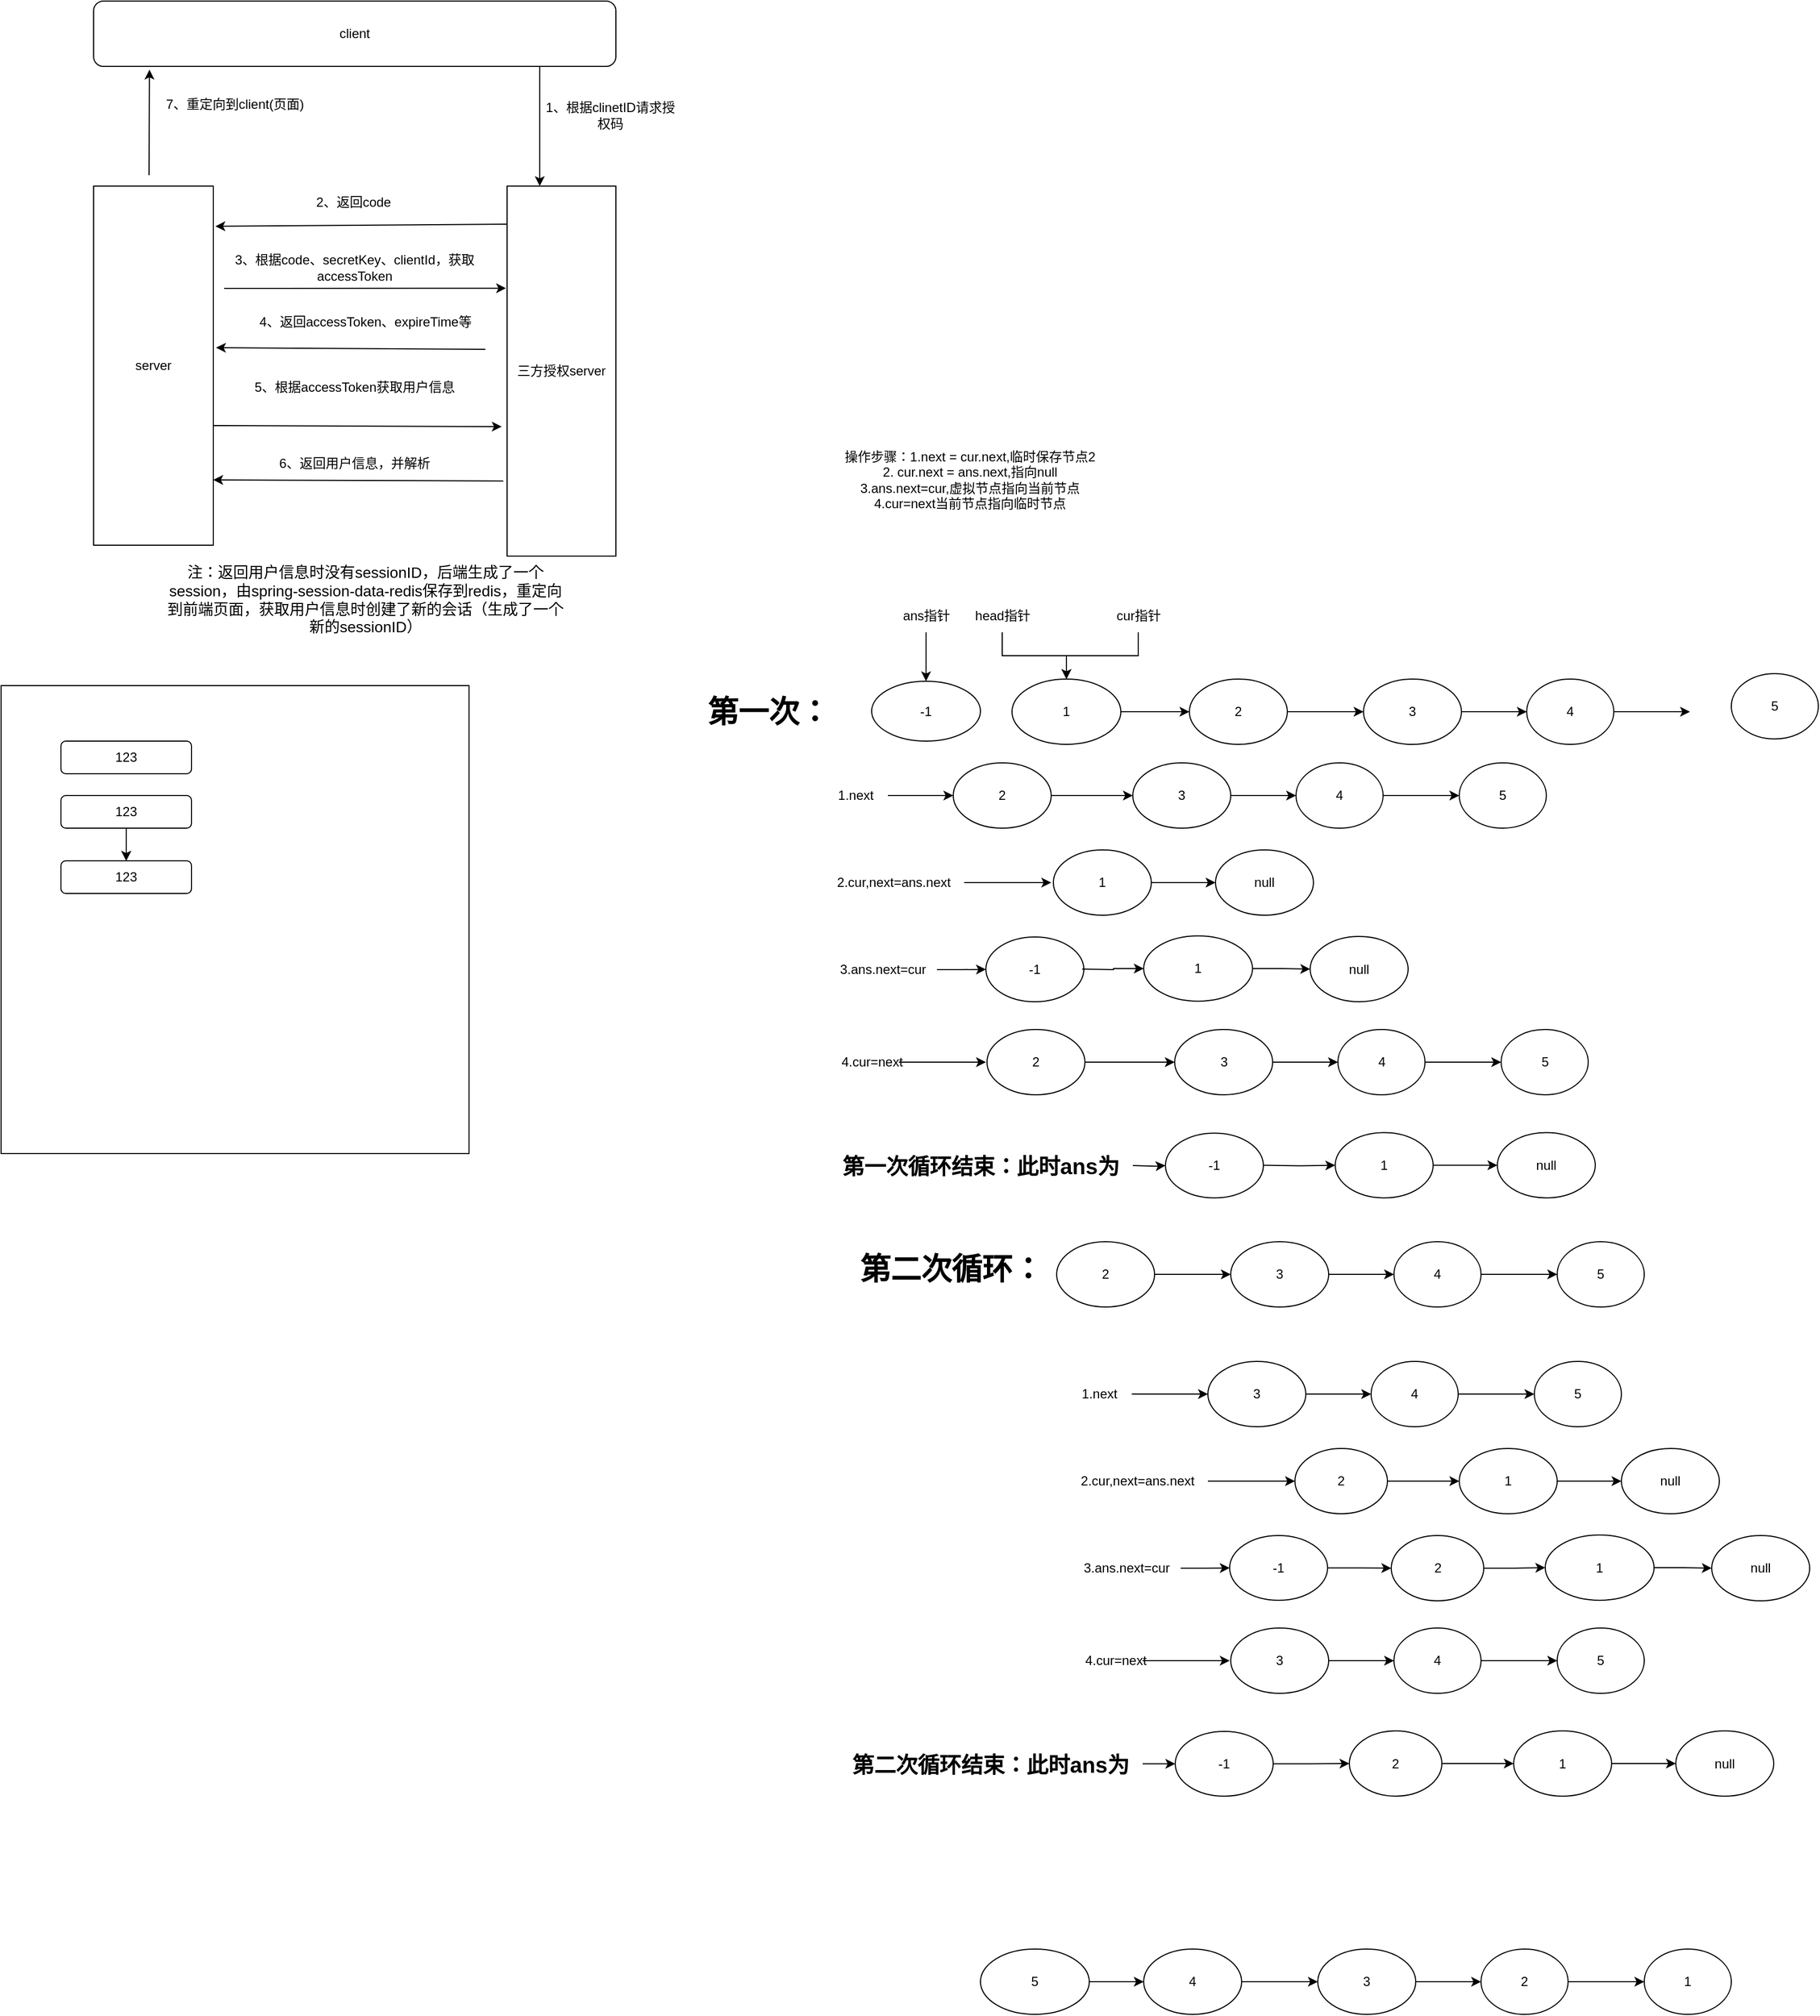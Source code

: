 <mxfile version="21.6.5" type="github" pages="2">
  <diagram name="第 1 页" id="rmQvQ7ixHq1P9Izbeguj">
    <mxGraphModel dx="1032" dy="670" grid="1" gridSize="10" guides="1" tooltips="1" connect="1" arrows="1" fold="1" page="1" pageScale="1" pageWidth="827" pageHeight="1169" math="0" shadow="0">
      <root>
        <mxCell id="0" />
        <mxCell id="1" parent="0" />
        <mxCell id="aUV7m0MMUPcDWUuWI2O2-8" style="edgeStyle=orthogonalEdgeStyle;rounded=0;orthogonalLoop=1;jettySize=auto;html=1;entryX=0.5;entryY=0;entryDx=0;entryDy=0;" parent="1" edge="1">
          <mxGeometry relative="1" as="geometry">
            <mxPoint x="520" y="140" as="sourcePoint" />
            <mxPoint x="520" y="280" as="targetPoint" />
          </mxGeometry>
        </mxCell>
        <mxCell id="aUV7m0MMUPcDWUuWI2O2-9" value="1、根据clinetID请求授权码" style="text;html=1;strokeColor=none;fillColor=none;align=center;verticalAlign=middle;whiteSpace=wrap;rounded=0;" parent="1" vertex="1">
          <mxGeometry x="520" y="200" width="130" height="30" as="geometry" />
        </mxCell>
        <mxCell id="aUV7m0MMUPcDWUuWI2O2-11" value="server" style="rounded=0;whiteSpace=wrap;html=1;direction=south;" parent="1" vertex="1">
          <mxGeometry x="110" y="280" width="110" height="330" as="geometry" />
        </mxCell>
        <mxCell id="aUV7m0MMUPcDWUuWI2O2-12" value="三方授权server" style="rounded=0;whiteSpace=wrap;html=1;direction=south;" parent="1" vertex="1">
          <mxGeometry x="490" y="280" width="100" height="340" as="geometry" />
        </mxCell>
        <mxCell id="aUV7m0MMUPcDWUuWI2O2-14" value="" style="endArrow=classic;html=1;rounded=0;exitX=0.103;exitY=1;exitDx=0;exitDy=0;exitPerimeter=0;entryX=0.112;entryY=-0.018;entryDx=0;entryDy=0;entryPerimeter=0;" parent="1" source="aUV7m0MMUPcDWUuWI2O2-12" target="aUV7m0MMUPcDWUuWI2O2-11" edge="1">
          <mxGeometry width="50" height="50" relative="1" as="geometry">
            <mxPoint x="480" y="321" as="sourcePoint" />
            <mxPoint x="230" y="320" as="targetPoint" />
          </mxGeometry>
        </mxCell>
        <mxCell id="aUV7m0MMUPcDWUuWI2O2-15" value="2、返回code" style="text;html=1;strokeColor=none;fillColor=none;align=center;verticalAlign=middle;whiteSpace=wrap;rounded=0;" parent="1" vertex="1">
          <mxGeometry x="284" y="280" width="130" height="30" as="geometry" />
        </mxCell>
        <mxCell id="aUV7m0MMUPcDWUuWI2O2-16" value="" style="endArrow=classic;html=1;rounded=0;entryX=0.276;entryY=1.01;entryDx=0;entryDy=0;entryPerimeter=0;" parent="1" target="aUV7m0MMUPcDWUuWI2O2-12" edge="1">
          <mxGeometry width="50" height="50" relative="1" as="geometry">
            <mxPoint x="230" y="374" as="sourcePoint" />
            <mxPoint x="340" y="350" as="targetPoint" />
            <Array as="points" />
          </mxGeometry>
        </mxCell>
        <mxCell id="aUV7m0MMUPcDWUuWI2O2-17" value="3、根据code、secretKey、clientId，获取accessToken" style="text;html=1;strokeColor=none;fillColor=none;align=center;verticalAlign=middle;whiteSpace=wrap;rounded=0;" parent="1" vertex="1">
          <mxGeometry x="230" y="340" width="240" height="30" as="geometry" />
        </mxCell>
        <mxCell id="aUV7m0MMUPcDWUuWI2O2-19" value="" style="endArrow=classic;html=1;rounded=0;entryX=0.45;entryY=-0.023;entryDx=0;entryDy=0;entryPerimeter=0;" parent="1" target="aUV7m0MMUPcDWUuWI2O2-11" edge="1">
          <mxGeometry width="50" height="50" relative="1" as="geometry">
            <mxPoint x="470" y="430" as="sourcePoint" />
            <mxPoint x="219" y="421" as="targetPoint" />
          </mxGeometry>
        </mxCell>
        <mxCell id="aUV7m0MMUPcDWUuWI2O2-20" value="4、返回accessToken、expireTime等" style="text;html=1;strokeColor=none;fillColor=none;align=center;verticalAlign=middle;whiteSpace=wrap;rounded=0;" parent="1" vertex="1">
          <mxGeometry x="240" y="390" width="240" height="30" as="geometry" />
        </mxCell>
        <mxCell id="aUV7m0MMUPcDWUuWI2O2-22" value="" style="endArrow=classic;html=1;rounded=0;exitX=0.882;exitY=0;exitDx=0;exitDy=0;exitPerimeter=0;entryX=0.65;entryY=1.05;entryDx=0;entryDy=0;entryPerimeter=0;" parent="1" source="aUV7m0MMUPcDWUuWI2O2-11" target="aUV7m0MMUPcDWUuWI2O2-12" edge="1">
          <mxGeometry width="50" height="50" relative="1" as="geometry">
            <mxPoint x="390" y="370" as="sourcePoint" />
            <mxPoint x="470" y="578" as="targetPoint" />
            <Array as="points">
              <mxPoint x="220" y="500" />
            </Array>
          </mxGeometry>
        </mxCell>
        <mxCell id="aUV7m0MMUPcDWUuWI2O2-23" value="5、根据accessToken获取用户信息" style="text;html=1;strokeColor=none;fillColor=none;align=center;verticalAlign=middle;whiteSpace=wrap;rounded=0;" parent="1" vertex="1">
          <mxGeometry x="250" y="450" width="200" height="30" as="geometry" />
        </mxCell>
        <mxCell id="aUV7m0MMUPcDWUuWI2O2-27" value="" style="endArrow=classic;html=1;rounded=0;exitX=0.797;exitY=1.035;exitDx=0;exitDy=0;exitPerimeter=0;" parent="1" source="aUV7m0MMUPcDWUuWI2O2-12" edge="1">
          <mxGeometry width="50" height="50" relative="1" as="geometry">
            <mxPoint x="220" y="560" as="sourcePoint" />
            <mxPoint x="220" y="550" as="targetPoint" />
          </mxGeometry>
        </mxCell>
        <mxCell id="aUV7m0MMUPcDWUuWI2O2-28" value="6、返回用户信息，并解析" style="text;html=1;strokeColor=none;fillColor=none;align=center;verticalAlign=middle;whiteSpace=wrap;rounded=0;" parent="1" vertex="1">
          <mxGeometry x="270" y="520" width="160" height="30" as="geometry" />
        </mxCell>
        <mxCell id="aUV7m0MMUPcDWUuWI2O2-29" value="client" style="rounded=1;whiteSpace=wrap;html=1;" parent="1" vertex="1">
          <mxGeometry x="110" y="110" width="480" height="60" as="geometry" />
        </mxCell>
        <mxCell id="aUV7m0MMUPcDWUuWI2O2-30" value="" style="endArrow=classic;html=1;rounded=0;entryX=0.107;entryY=1.05;entryDx=0;entryDy=0;entryPerimeter=0;" parent="1" target="aUV7m0MMUPcDWUuWI2O2-29" edge="1">
          <mxGeometry width="50" height="50" relative="1" as="geometry">
            <mxPoint x="161" y="270" as="sourcePoint" />
            <mxPoint x="440" y="320" as="targetPoint" />
          </mxGeometry>
        </mxCell>
        <mxCell id="aUV7m0MMUPcDWUuWI2O2-31" value="7、重定向到client(页面)" style="text;html=1;strokeColor=none;fillColor=none;align=center;verticalAlign=middle;whiteSpace=wrap;rounded=0;" parent="1" vertex="1">
          <mxGeometry x="160" y="190" width="160" height="30" as="geometry" />
        </mxCell>
        <mxCell id="aUV7m0MMUPcDWUuWI2O2-32" value="&lt;font style=&quot;font-size: 14px;&quot;&gt;注：返回用户信息时没有sessionID，后端生成了一个session，由spring-session-data-redis保存到redis，重定向到前端页面，获取用户信息时创建了新的会话（生成了一个新的sessionID）&lt;/font&gt;" style="text;html=1;strokeColor=none;fillColor=none;align=center;verticalAlign=middle;whiteSpace=wrap;rounded=0;" parent="1" vertex="1">
          <mxGeometry x="175" y="620" width="370" height="80" as="geometry" />
        </mxCell>
        <mxCell id="p3CrNXvuLLpAY604NQ4D-1" value="" style="whiteSpace=wrap;html=1;aspect=fixed;" parent="1" vertex="1">
          <mxGeometry x="25" y="739" width="430" height="430" as="geometry" />
        </mxCell>
        <mxCell id="p3CrNXvuLLpAY604NQ4D-2" value="123" style="rounded=1;whiteSpace=wrap;html=1;" parent="1" vertex="1">
          <mxGeometry x="80" y="790" width="120" height="30" as="geometry" />
        </mxCell>
        <mxCell id="p3CrNXvuLLpAY604NQ4D-5" value="" style="edgeStyle=orthogonalEdgeStyle;rounded=0;orthogonalLoop=1;jettySize=auto;html=1;" parent="1" source="p3CrNXvuLLpAY604NQ4D-3" target="p3CrNXvuLLpAY604NQ4D-4" edge="1">
          <mxGeometry relative="1" as="geometry" />
        </mxCell>
        <mxCell id="p3CrNXvuLLpAY604NQ4D-6" value="" style="edgeStyle=orthogonalEdgeStyle;rounded=0;orthogonalLoop=1;jettySize=auto;html=1;" parent="1" source="p3CrNXvuLLpAY604NQ4D-3" target="p3CrNXvuLLpAY604NQ4D-4" edge="1">
          <mxGeometry relative="1" as="geometry" />
        </mxCell>
        <mxCell id="p3CrNXvuLLpAY604NQ4D-3" value="123" style="rounded=1;whiteSpace=wrap;html=1;" parent="1" vertex="1">
          <mxGeometry x="80" y="840" width="120" height="30" as="geometry" />
        </mxCell>
        <mxCell id="p3CrNXvuLLpAY604NQ4D-4" value="123" style="rounded=1;whiteSpace=wrap;html=1;" parent="1" vertex="1">
          <mxGeometry x="80" y="900" width="120" height="30" as="geometry" />
        </mxCell>
        <mxCell id="DcCfHuT2zm9i7vaj_5bC-3" value="" style="edgeStyle=orthogonalEdgeStyle;rounded=0;orthogonalLoop=1;jettySize=auto;html=1;" edge="1" parent="1" source="DcCfHuT2zm9i7vaj_5bC-1" target="DcCfHuT2zm9i7vaj_5bC-2">
          <mxGeometry relative="1" as="geometry" />
        </mxCell>
        <mxCell id="DcCfHuT2zm9i7vaj_5bC-1" value="1" style="ellipse;whiteSpace=wrap;html=1;" vertex="1" parent="1">
          <mxGeometry x="954" y="733" width="100" height="60" as="geometry" />
        </mxCell>
        <mxCell id="DcCfHuT2zm9i7vaj_5bC-64" value="" style="edgeStyle=orthogonalEdgeStyle;rounded=0;orthogonalLoop=1;jettySize=auto;html=1;" edge="1" parent="1" source="DcCfHuT2zm9i7vaj_5bC-2" target="DcCfHuT2zm9i7vaj_5bC-6">
          <mxGeometry relative="1" as="geometry" />
        </mxCell>
        <mxCell id="DcCfHuT2zm9i7vaj_5bC-2" value="2" style="ellipse;whiteSpace=wrap;html=1;" vertex="1" parent="1">
          <mxGeometry x="1117" y="733" width="90" height="60" as="geometry" />
        </mxCell>
        <mxCell id="DcCfHuT2zm9i7vaj_5bC-63" value="" style="edgeStyle=orthogonalEdgeStyle;rounded=0;orthogonalLoop=1;jettySize=auto;html=1;" edge="1" parent="1" source="DcCfHuT2zm9i7vaj_5bC-6" target="DcCfHuT2zm9i7vaj_5bC-8">
          <mxGeometry relative="1" as="geometry" />
        </mxCell>
        <mxCell id="DcCfHuT2zm9i7vaj_5bC-6" value="3" style="ellipse;whiteSpace=wrap;html=1;" vertex="1" parent="1">
          <mxGeometry x="1277" y="733" width="90" height="60" as="geometry" />
        </mxCell>
        <mxCell id="DcCfHuT2zm9i7vaj_5bC-65" value="" style="edgeStyle=orthogonalEdgeStyle;rounded=0;orthogonalLoop=1;jettySize=auto;html=1;" edge="1" parent="1" source="DcCfHuT2zm9i7vaj_5bC-8">
          <mxGeometry relative="1" as="geometry">
            <mxPoint x="1577" y="763" as="targetPoint" />
          </mxGeometry>
        </mxCell>
        <mxCell id="DcCfHuT2zm9i7vaj_5bC-8" value="4" style="ellipse;whiteSpace=wrap;html=1;" vertex="1" parent="1">
          <mxGeometry x="1427" y="733" width="80" height="60" as="geometry" />
        </mxCell>
        <mxCell id="DcCfHuT2zm9i7vaj_5bC-10" value="5" style="ellipse;whiteSpace=wrap;html=1;" vertex="1" parent="1">
          <mxGeometry x="1615" y="728" width="80" height="60" as="geometry" />
        </mxCell>
        <mxCell id="DcCfHuT2zm9i7vaj_5bC-12" value="" style="edgeStyle=orthogonalEdgeStyle;rounded=0;orthogonalLoop=1;jettySize=auto;html=1;" edge="1" parent="1" source="DcCfHuT2zm9i7vaj_5bC-13" target="DcCfHuT2zm9i7vaj_5bC-15">
          <mxGeometry relative="1" as="geometry" />
        </mxCell>
        <mxCell id="DcCfHuT2zm9i7vaj_5bC-13" value="5" style="ellipse;whiteSpace=wrap;html=1;" vertex="1" parent="1">
          <mxGeometry x="925" y="1900" width="100" height="60" as="geometry" />
        </mxCell>
        <mxCell id="DcCfHuT2zm9i7vaj_5bC-14" value="" style="edgeStyle=orthogonalEdgeStyle;rounded=0;orthogonalLoop=1;jettySize=auto;html=1;" edge="1" parent="1" source="DcCfHuT2zm9i7vaj_5bC-15" target="DcCfHuT2zm9i7vaj_5bC-17">
          <mxGeometry relative="1" as="geometry" />
        </mxCell>
        <mxCell id="DcCfHuT2zm9i7vaj_5bC-15" value="4" style="ellipse;whiteSpace=wrap;html=1;" vertex="1" parent="1">
          <mxGeometry x="1075" y="1900" width="90" height="60" as="geometry" />
        </mxCell>
        <mxCell id="DcCfHuT2zm9i7vaj_5bC-16" value="" style="edgeStyle=orthogonalEdgeStyle;rounded=0;orthogonalLoop=1;jettySize=auto;html=1;" edge="1" parent="1" source="DcCfHuT2zm9i7vaj_5bC-17" target="DcCfHuT2zm9i7vaj_5bC-19">
          <mxGeometry relative="1" as="geometry" />
        </mxCell>
        <mxCell id="DcCfHuT2zm9i7vaj_5bC-17" value="3" style="ellipse;whiteSpace=wrap;html=1;" vertex="1" parent="1">
          <mxGeometry x="1235" y="1900" width="90" height="60" as="geometry" />
        </mxCell>
        <mxCell id="DcCfHuT2zm9i7vaj_5bC-18" value="" style="edgeStyle=orthogonalEdgeStyle;rounded=0;orthogonalLoop=1;jettySize=auto;html=1;" edge="1" parent="1" source="DcCfHuT2zm9i7vaj_5bC-19" target="DcCfHuT2zm9i7vaj_5bC-20">
          <mxGeometry relative="1" as="geometry" />
        </mxCell>
        <mxCell id="DcCfHuT2zm9i7vaj_5bC-19" value="2" style="ellipse;whiteSpace=wrap;html=1;" vertex="1" parent="1">
          <mxGeometry x="1385" y="1900" width="80" height="60" as="geometry" />
        </mxCell>
        <mxCell id="DcCfHuT2zm9i7vaj_5bC-20" value="1" style="ellipse;whiteSpace=wrap;html=1;" vertex="1" parent="1">
          <mxGeometry x="1535" y="1900" width="80" height="60" as="geometry" />
        </mxCell>
        <mxCell id="DcCfHuT2zm9i7vaj_5bC-21" value="-1" style="ellipse;whiteSpace=wrap;html=1;" vertex="1" parent="1">
          <mxGeometry x="825" y="735" width="100" height="55" as="geometry" />
        </mxCell>
        <mxCell id="DcCfHuT2zm9i7vaj_5bC-235" style="edgeStyle=orthogonalEdgeStyle;rounded=0;orthogonalLoop=1;jettySize=auto;html=1;entryX=0.5;entryY=0;entryDx=0;entryDy=0;" edge="1" parent="1" source="DcCfHuT2zm9i7vaj_5bC-25" target="DcCfHuT2zm9i7vaj_5bC-1">
          <mxGeometry relative="1" as="geometry" />
        </mxCell>
        <mxCell id="DcCfHuT2zm9i7vaj_5bC-25" value="cur指针" style="text;html=1;align=center;verticalAlign=middle;resizable=0;points=[];autosize=1;strokeColor=none;fillColor=none;" vertex="1" parent="1">
          <mxGeometry x="1040" y="660" width="60" height="30" as="geometry" />
        </mxCell>
        <mxCell id="DcCfHuT2zm9i7vaj_5bC-233" style="edgeStyle=orthogonalEdgeStyle;rounded=0;orthogonalLoop=1;jettySize=auto;html=1;" edge="1" parent="1" source="DcCfHuT2zm9i7vaj_5bC-26" target="DcCfHuT2zm9i7vaj_5bC-1">
          <mxGeometry relative="1" as="geometry" />
        </mxCell>
        <mxCell id="DcCfHuT2zm9i7vaj_5bC-26" value="head指针" style="text;html=1;align=center;verticalAlign=middle;resizable=0;points=[];autosize=1;strokeColor=none;fillColor=none;" vertex="1" parent="1">
          <mxGeometry x="910" y="660" width="70" height="30" as="geometry" />
        </mxCell>
        <mxCell id="DcCfHuT2zm9i7vaj_5bC-234" style="edgeStyle=orthogonalEdgeStyle;rounded=0;orthogonalLoop=1;jettySize=auto;html=1;entryX=0.5;entryY=0;entryDx=0;entryDy=0;" edge="1" parent="1" source="DcCfHuT2zm9i7vaj_5bC-27" target="DcCfHuT2zm9i7vaj_5bC-21">
          <mxGeometry relative="1" as="geometry" />
        </mxCell>
        <mxCell id="DcCfHuT2zm9i7vaj_5bC-27" value="ans指针" style="text;html=1;align=center;verticalAlign=middle;resizable=0;points=[];autosize=1;strokeColor=none;fillColor=none;" vertex="1" parent="1">
          <mxGeometry x="840" y="660" width="70" height="30" as="geometry" />
        </mxCell>
        <mxCell id="DcCfHuT2zm9i7vaj_5bC-33" value="操作步骤：1.next = cur.next,临时保存节点2&lt;br&gt;2. cur.next = ans.next,指向null&lt;br&gt;3.ans.next=cur,虚拟节点指向当前节点&lt;br&gt;4.cur=next当前节点指向临时节点" style="text;html=1;align=center;verticalAlign=middle;resizable=0;points=[];autosize=1;strokeColor=none;fillColor=none;" vertex="1" parent="1">
          <mxGeometry x="790" y="515" width="250" height="70" as="geometry" />
        </mxCell>
        <mxCell id="DcCfHuT2zm9i7vaj_5bC-58" value="" style="edgeStyle=orthogonalEdgeStyle;rounded=0;orthogonalLoop=1;jettySize=auto;html=1;" edge="1" parent="1" source="DcCfHuT2zm9i7vaj_5bC-59" target="DcCfHuT2zm9i7vaj_5bC-61">
          <mxGeometry relative="1" as="geometry" />
        </mxCell>
        <mxCell id="DcCfHuT2zm9i7vaj_5bC-59" value="3" style="ellipse;whiteSpace=wrap;html=1;" vertex="1" parent="1">
          <mxGeometry x="1134" y="1360" width="90" height="60" as="geometry" />
        </mxCell>
        <mxCell id="DcCfHuT2zm9i7vaj_5bC-60" value="" style="edgeStyle=orthogonalEdgeStyle;rounded=0;orthogonalLoop=1;jettySize=auto;html=1;" edge="1" parent="1" source="DcCfHuT2zm9i7vaj_5bC-61" target="DcCfHuT2zm9i7vaj_5bC-62">
          <mxGeometry relative="1" as="geometry" />
        </mxCell>
        <mxCell id="DcCfHuT2zm9i7vaj_5bC-61" value="4" style="ellipse;whiteSpace=wrap;html=1;" vertex="1" parent="1">
          <mxGeometry x="1284" y="1360" width="80" height="60" as="geometry" />
        </mxCell>
        <mxCell id="DcCfHuT2zm9i7vaj_5bC-62" value="5" style="ellipse;whiteSpace=wrap;html=1;" vertex="1" parent="1">
          <mxGeometry x="1434" y="1360" width="80" height="60" as="geometry" />
        </mxCell>
        <mxCell id="DcCfHuT2zm9i7vaj_5bC-67" value="" style="edgeStyle=orthogonalEdgeStyle;rounded=0;orthogonalLoop=1;jettySize=auto;html=1;" edge="1" parent="1" source="DcCfHuT2zm9i7vaj_5bC-66">
          <mxGeometry relative="1" as="geometry">
            <mxPoint x="1134" y="1390" as="targetPoint" />
          </mxGeometry>
        </mxCell>
        <mxCell id="DcCfHuT2zm9i7vaj_5bC-66" value="1.next" style="text;html=1;align=center;verticalAlign=middle;resizable=0;points=[];autosize=1;strokeColor=none;fillColor=none;" vertex="1" parent="1">
          <mxGeometry x="1004" y="1375" width="60" height="30" as="geometry" />
        </mxCell>
        <mxCell id="DcCfHuT2zm9i7vaj_5bC-176" value="" style="edgeStyle=orthogonalEdgeStyle;rounded=0;orthogonalLoop=1;jettySize=auto;html=1;" edge="1" parent="1" source="DcCfHuT2zm9i7vaj_5bC-69" target="DcCfHuT2zm9i7vaj_5bC-175">
          <mxGeometry relative="1" as="geometry" />
        </mxCell>
        <mxCell id="DcCfHuT2zm9i7vaj_5bC-69" value="2.cur,next=ans.next" style="text;html=1;align=center;verticalAlign=middle;resizable=0;points=[];autosize=1;strokeColor=none;fillColor=none;" vertex="1" parent="1">
          <mxGeometry x="1004" y="1455" width="130" height="30" as="geometry" />
        </mxCell>
        <mxCell id="DcCfHuT2zm9i7vaj_5bC-93" value="" style="edgeStyle=orthogonalEdgeStyle;rounded=0;orthogonalLoop=1;jettySize=auto;html=1;" edge="1" parent="1" source="DcCfHuT2zm9i7vaj_5bC-81" target="DcCfHuT2zm9i7vaj_5bC-82">
          <mxGeometry relative="1" as="geometry" />
        </mxCell>
        <mxCell id="DcCfHuT2zm9i7vaj_5bC-81" value="3.ans.next=cur" style="text;html=1;align=center;verticalAlign=middle;resizable=0;points=[];autosize=1;strokeColor=none;fillColor=none;" vertex="1" parent="1">
          <mxGeometry x="1009" y="1535" width="100" height="30" as="geometry" />
        </mxCell>
        <mxCell id="DcCfHuT2zm9i7vaj_5bC-179" value="" style="edgeStyle=orthogonalEdgeStyle;rounded=0;orthogonalLoop=1;jettySize=auto;html=1;" edge="1" parent="1" source="DcCfHuT2zm9i7vaj_5bC-82" target="DcCfHuT2zm9i7vaj_5bC-178">
          <mxGeometry relative="1" as="geometry" />
        </mxCell>
        <mxCell id="DcCfHuT2zm9i7vaj_5bC-82" value="-1" style="ellipse;whiteSpace=wrap;html=1;" vertex="1" parent="1">
          <mxGeometry x="1154" y="1520" width="90" height="59.5" as="geometry" />
        </mxCell>
        <mxCell id="DcCfHuT2zm9i7vaj_5bC-83" value="" style="edgeStyle=orthogonalEdgeStyle;rounded=0;orthogonalLoop=1;jettySize=auto;html=1;" edge="1" parent="1" source="DcCfHuT2zm9i7vaj_5bC-84" target="DcCfHuT2zm9i7vaj_5bC-86">
          <mxGeometry relative="1" as="geometry" />
        </mxCell>
        <mxCell id="DcCfHuT2zm9i7vaj_5bC-84" value="1" style="ellipse;whiteSpace=wrap;html=1;" vertex="1" parent="1">
          <mxGeometry x="1444" y="1519.5" width="100" height="60" as="geometry" />
        </mxCell>
        <mxCell id="DcCfHuT2zm9i7vaj_5bC-86" value="null" style="ellipse;whiteSpace=wrap;html=1;" vertex="1" parent="1">
          <mxGeometry x="1597" y="1520" width="90" height="60" as="geometry" />
        </mxCell>
        <mxCell id="DcCfHuT2zm9i7vaj_5bC-121" value="" style="edgeStyle=orthogonalEdgeStyle;rounded=0;orthogonalLoop=1;jettySize=auto;html=1;" edge="1" parent="1">
          <mxGeometry relative="1" as="geometry">
            <mxPoint x="1074" y="1635" as="sourcePoint" />
            <mxPoint x="1154" y="1635" as="targetPoint" />
          </mxGeometry>
        </mxCell>
        <mxCell id="DcCfHuT2zm9i7vaj_5bC-94" value="4.cur=next" style="text;html=1;align=center;verticalAlign=middle;resizable=0;points=[];autosize=1;strokeColor=none;fillColor=none;" vertex="1" parent="1">
          <mxGeometry x="1009" y="1620" width="80" height="30" as="geometry" />
        </mxCell>
        <mxCell id="DcCfHuT2zm9i7vaj_5bC-113" value="" style="edgeStyle=orthogonalEdgeStyle;rounded=0;orthogonalLoop=1;jettySize=auto;html=1;" edge="1" parent="1" source="DcCfHuT2zm9i7vaj_5bC-104" target="DcCfHuT2zm9i7vaj_5bC-112">
          <mxGeometry relative="1" as="geometry" />
        </mxCell>
        <mxCell id="DcCfHuT2zm9i7vaj_5bC-104" value="1" style="ellipse;whiteSpace=wrap;html=1;" vertex="1" parent="1">
          <mxGeometry x="1365" y="1440" width="90" height="60" as="geometry" />
        </mxCell>
        <mxCell id="DcCfHuT2zm9i7vaj_5bC-112" value="null" style="ellipse;whiteSpace=wrap;html=1;" vertex="1" parent="1">
          <mxGeometry x="1514" y="1440" width="90" height="60" as="geometry" />
        </mxCell>
        <mxCell id="DcCfHuT2zm9i7vaj_5bC-116" value="" style="edgeStyle=orthogonalEdgeStyle;rounded=0;orthogonalLoop=1;jettySize=auto;html=1;" edge="1" parent="1" source="DcCfHuT2zm9i7vaj_5bC-117" target="DcCfHuT2zm9i7vaj_5bC-119">
          <mxGeometry relative="1" as="geometry" />
        </mxCell>
        <mxCell id="DcCfHuT2zm9i7vaj_5bC-117" value="3" style="ellipse;whiteSpace=wrap;html=1;" vertex="1" parent="1">
          <mxGeometry x="1155" y="1605" width="90" height="60" as="geometry" />
        </mxCell>
        <mxCell id="DcCfHuT2zm9i7vaj_5bC-118" value="" style="edgeStyle=orthogonalEdgeStyle;rounded=0;orthogonalLoop=1;jettySize=auto;html=1;" edge="1" parent="1" source="DcCfHuT2zm9i7vaj_5bC-119" target="DcCfHuT2zm9i7vaj_5bC-120">
          <mxGeometry relative="1" as="geometry" />
        </mxCell>
        <mxCell id="DcCfHuT2zm9i7vaj_5bC-119" value="4" style="ellipse;whiteSpace=wrap;html=1;" vertex="1" parent="1">
          <mxGeometry x="1305" y="1605" width="80" height="60" as="geometry" />
        </mxCell>
        <mxCell id="DcCfHuT2zm9i7vaj_5bC-120" value="5" style="ellipse;whiteSpace=wrap;html=1;" vertex="1" parent="1">
          <mxGeometry x="1455" y="1605" width="80" height="60" as="geometry" />
        </mxCell>
        <mxCell id="DcCfHuT2zm9i7vaj_5bC-130" value="" style="edgeStyle=orthogonalEdgeStyle;rounded=0;orthogonalLoop=1;jettySize=auto;html=1;" edge="1" parent="1" source="DcCfHuT2zm9i7vaj_5bC-122" target="DcCfHuT2zm9i7vaj_5bC-126">
          <mxGeometry relative="1" as="geometry" />
        </mxCell>
        <mxCell id="DcCfHuT2zm9i7vaj_5bC-122" value="&lt;b&gt;&lt;font style=&quot;font-size: 20px;&quot;&gt;第二次循环结束：此时ans为&lt;/font&gt;&lt;/b&gt;" style="text;html=1;align=center;verticalAlign=middle;resizable=0;points=[];autosize=1;strokeColor=none;fillColor=none;" vertex="1" parent="1">
          <mxGeometry x="794" y="1709.75" width="280" height="40" as="geometry" />
        </mxCell>
        <mxCell id="DcCfHuT2zm9i7vaj_5bC-186" value="" style="edgeStyle=orthogonalEdgeStyle;rounded=0;orthogonalLoop=1;jettySize=auto;html=1;" edge="1" parent="1" source="DcCfHuT2zm9i7vaj_5bC-126" target="DcCfHuT2zm9i7vaj_5bC-185">
          <mxGeometry relative="1" as="geometry" />
        </mxCell>
        <mxCell id="DcCfHuT2zm9i7vaj_5bC-126" value="-1" style="ellipse;whiteSpace=wrap;html=1;" vertex="1" parent="1">
          <mxGeometry x="1104" y="1700" width="90" height="59.5" as="geometry" />
        </mxCell>
        <mxCell id="DcCfHuT2zm9i7vaj_5bC-131" value="&lt;b&gt;&lt;font style=&quot;font-size: 28px;&quot;&gt;第一次：&lt;/font&gt;&lt;/b&gt;" style="text;html=1;align=center;verticalAlign=middle;resizable=0;points=[];autosize=1;strokeColor=none;fillColor=none;" vertex="1" parent="1">
          <mxGeometry x="660" y="738" width="140" height="50" as="geometry" />
        </mxCell>
        <mxCell id="DcCfHuT2zm9i7vaj_5bC-132" value="&lt;b&gt;&lt;font style=&quot;font-size: 28px;&quot;&gt;第二次循环：&lt;/font&gt;&lt;/b&gt;" style="text;html=1;align=center;verticalAlign=middle;resizable=0;points=[];autosize=1;strokeColor=none;fillColor=none;" vertex="1" parent="1">
          <mxGeometry x="803" y="1250" width="190" height="50" as="geometry" />
        </mxCell>
        <mxCell id="DcCfHuT2zm9i7vaj_5bC-133" value="" style="edgeStyle=orthogonalEdgeStyle;rounded=0;orthogonalLoop=1;jettySize=auto;html=1;" edge="1" parent="1" source="DcCfHuT2zm9i7vaj_5bC-134" target="DcCfHuT2zm9i7vaj_5bC-136">
          <mxGeometry relative="1" as="geometry" />
        </mxCell>
        <mxCell id="DcCfHuT2zm9i7vaj_5bC-134" value="2" style="ellipse;whiteSpace=wrap;html=1;" vertex="1" parent="1">
          <mxGeometry x="995" y="1250" width="90" height="60" as="geometry" />
        </mxCell>
        <mxCell id="DcCfHuT2zm9i7vaj_5bC-135" value="" style="edgeStyle=orthogonalEdgeStyle;rounded=0;orthogonalLoop=1;jettySize=auto;html=1;" edge="1" parent="1" source="DcCfHuT2zm9i7vaj_5bC-136" target="DcCfHuT2zm9i7vaj_5bC-138">
          <mxGeometry relative="1" as="geometry" />
        </mxCell>
        <mxCell id="DcCfHuT2zm9i7vaj_5bC-136" value="3" style="ellipse;whiteSpace=wrap;html=1;" vertex="1" parent="1">
          <mxGeometry x="1155" y="1250" width="90" height="60" as="geometry" />
        </mxCell>
        <mxCell id="DcCfHuT2zm9i7vaj_5bC-137" value="" style="edgeStyle=orthogonalEdgeStyle;rounded=0;orthogonalLoop=1;jettySize=auto;html=1;" edge="1" parent="1" source="DcCfHuT2zm9i7vaj_5bC-138" target="DcCfHuT2zm9i7vaj_5bC-139">
          <mxGeometry relative="1" as="geometry" />
        </mxCell>
        <mxCell id="DcCfHuT2zm9i7vaj_5bC-138" value="4" style="ellipse;whiteSpace=wrap;html=1;" vertex="1" parent="1">
          <mxGeometry x="1305" y="1250" width="80" height="60" as="geometry" />
        </mxCell>
        <mxCell id="DcCfHuT2zm9i7vaj_5bC-139" value="5" style="ellipse;whiteSpace=wrap;html=1;" vertex="1" parent="1">
          <mxGeometry x="1455" y="1250" width="80" height="60" as="geometry" />
        </mxCell>
        <mxCell id="DcCfHuT2zm9i7vaj_5bC-177" value="" style="edgeStyle=orthogonalEdgeStyle;rounded=0;orthogonalLoop=1;jettySize=auto;html=1;" edge="1" parent="1" source="DcCfHuT2zm9i7vaj_5bC-175" target="DcCfHuT2zm9i7vaj_5bC-104">
          <mxGeometry relative="1" as="geometry" />
        </mxCell>
        <mxCell id="DcCfHuT2zm9i7vaj_5bC-175" value="2" style="ellipse;whiteSpace=wrap;html=1;" vertex="1" parent="1">
          <mxGeometry x="1214" y="1440" width="85" height="60" as="geometry" />
        </mxCell>
        <mxCell id="DcCfHuT2zm9i7vaj_5bC-180" value="" style="edgeStyle=orthogonalEdgeStyle;rounded=0;orthogonalLoop=1;jettySize=auto;html=1;" edge="1" parent="1" source="DcCfHuT2zm9i7vaj_5bC-178" target="DcCfHuT2zm9i7vaj_5bC-84">
          <mxGeometry relative="1" as="geometry" />
        </mxCell>
        <mxCell id="DcCfHuT2zm9i7vaj_5bC-178" value="2" style="ellipse;whiteSpace=wrap;html=1;" vertex="1" parent="1">
          <mxGeometry x="1302.5" y="1520" width="85" height="60" as="geometry" />
        </mxCell>
        <mxCell id="DcCfHuT2zm9i7vaj_5bC-181" value="" style="edgeStyle=orthogonalEdgeStyle;rounded=0;orthogonalLoop=1;jettySize=auto;html=1;" edge="1" parent="1" source="DcCfHuT2zm9i7vaj_5bC-182">
          <mxGeometry relative="1" as="geometry">
            <mxPoint x="1564" y="1729.5" as="targetPoint" />
          </mxGeometry>
        </mxCell>
        <mxCell id="DcCfHuT2zm9i7vaj_5bC-182" value="1" style="ellipse;whiteSpace=wrap;html=1;" vertex="1" parent="1">
          <mxGeometry x="1415" y="1699.5" width="90" height="60" as="geometry" />
        </mxCell>
        <mxCell id="DcCfHuT2zm9i7vaj_5bC-183" value="null" style="ellipse;whiteSpace=wrap;html=1;" vertex="1" parent="1">
          <mxGeometry x="1564" y="1699.5" width="90" height="60" as="geometry" />
        </mxCell>
        <mxCell id="DcCfHuT2zm9i7vaj_5bC-184" value="" style="edgeStyle=orthogonalEdgeStyle;rounded=0;orthogonalLoop=1;jettySize=auto;html=1;" edge="1" parent="1" source="DcCfHuT2zm9i7vaj_5bC-185" target="DcCfHuT2zm9i7vaj_5bC-182">
          <mxGeometry relative="1" as="geometry" />
        </mxCell>
        <mxCell id="DcCfHuT2zm9i7vaj_5bC-185" value="2" style="ellipse;whiteSpace=wrap;html=1;" vertex="1" parent="1">
          <mxGeometry x="1264" y="1699.5" width="85" height="60" as="geometry" />
        </mxCell>
        <mxCell id="DcCfHuT2zm9i7vaj_5bC-187" value="" style="edgeStyle=orthogonalEdgeStyle;rounded=0;orthogonalLoop=1;jettySize=auto;html=1;" edge="1" parent="1" source="DcCfHuT2zm9i7vaj_5bC-188" target="DcCfHuT2zm9i7vaj_5bC-190">
          <mxGeometry relative="1" as="geometry" />
        </mxCell>
        <mxCell id="DcCfHuT2zm9i7vaj_5bC-188" value="3" style="ellipse;whiteSpace=wrap;html=1;" vertex="1" parent="1">
          <mxGeometry x="1065" y="810" width="90" height="60" as="geometry" />
        </mxCell>
        <mxCell id="DcCfHuT2zm9i7vaj_5bC-189" value="" style="edgeStyle=orthogonalEdgeStyle;rounded=0;orthogonalLoop=1;jettySize=auto;html=1;" edge="1" parent="1" source="DcCfHuT2zm9i7vaj_5bC-190" target="DcCfHuT2zm9i7vaj_5bC-191">
          <mxGeometry relative="1" as="geometry" />
        </mxCell>
        <mxCell id="DcCfHuT2zm9i7vaj_5bC-190" value="4" style="ellipse;whiteSpace=wrap;html=1;" vertex="1" parent="1">
          <mxGeometry x="1215" y="810" width="80" height="60" as="geometry" />
        </mxCell>
        <mxCell id="DcCfHuT2zm9i7vaj_5bC-191" value="5" style="ellipse;whiteSpace=wrap;html=1;" vertex="1" parent="1">
          <mxGeometry x="1365" y="810" width="80" height="60" as="geometry" />
        </mxCell>
        <mxCell id="DcCfHuT2zm9i7vaj_5bC-228" value="" style="edgeStyle=orthogonalEdgeStyle;rounded=0;orthogonalLoop=1;jettySize=auto;html=1;" edge="1" parent="1" source="DcCfHuT2zm9i7vaj_5bC-193" target="DcCfHuT2zm9i7vaj_5bC-226">
          <mxGeometry relative="1" as="geometry" />
        </mxCell>
        <mxCell id="DcCfHuT2zm9i7vaj_5bC-193" value="1.next" style="text;html=1;align=center;verticalAlign=middle;resizable=0;points=[];autosize=1;strokeColor=none;fillColor=none;" vertex="1" parent="1">
          <mxGeometry x="780" y="825" width="60" height="30" as="geometry" />
        </mxCell>
        <mxCell id="DcCfHuT2zm9i7vaj_5bC-194" value="" style="edgeStyle=orthogonalEdgeStyle;rounded=0;orthogonalLoop=1;jettySize=auto;html=1;" edge="1" parent="1" source="DcCfHuT2zm9i7vaj_5bC-195">
          <mxGeometry relative="1" as="geometry">
            <mxPoint x="990" y="920" as="targetPoint" />
          </mxGeometry>
        </mxCell>
        <mxCell id="DcCfHuT2zm9i7vaj_5bC-195" value="2.cur,next=ans.next" style="text;html=1;align=center;verticalAlign=middle;resizable=0;points=[];autosize=1;strokeColor=none;fillColor=none;" vertex="1" parent="1">
          <mxGeometry x="780" y="905" width="130" height="30" as="geometry" />
        </mxCell>
        <mxCell id="DcCfHuT2zm9i7vaj_5bC-196" value="" style="edgeStyle=orthogonalEdgeStyle;rounded=0;orthogonalLoop=1;jettySize=auto;html=1;" edge="1" parent="1" source="DcCfHuT2zm9i7vaj_5bC-197" target="DcCfHuT2zm9i7vaj_5bC-199">
          <mxGeometry relative="1" as="geometry" />
        </mxCell>
        <mxCell id="DcCfHuT2zm9i7vaj_5bC-197" value="3.ans.next=cur" style="text;html=1;align=center;verticalAlign=middle;resizable=0;points=[];autosize=1;strokeColor=none;fillColor=none;" vertex="1" parent="1">
          <mxGeometry x="785" y="985" width="100" height="30" as="geometry" />
        </mxCell>
        <mxCell id="DcCfHuT2zm9i7vaj_5bC-199" value="-1" style="ellipse;whiteSpace=wrap;html=1;" vertex="1" parent="1">
          <mxGeometry x="930" y="970" width="90" height="59.5" as="geometry" />
        </mxCell>
        <mxCell id="DcCfHuT2zm9i7vaj_5bC-200" value="" style="edgeStyle=orthogonalEdgeStyle;rounded=0;orthogonalLoop=1;jettySize=auto;html=1;" edge="1" parent="1" source="DcCfHuT2zm9i7vaj_5bC-201" target="DcCfHuT2zm9i7vaj_5bC-202">
          <mxGeometry relative="1" as="geometry" />
        </mxCell>
        <mxCell id="DcCfHuT2zm9i7vaj_5bC-201" value="1" style="ellipse;whiteSpace=wrap;html=1;" vertex="1" parent="1">
          <mxGeometry x="1075" y="969" width="100" height="60" as="geometry" />
        </mxCell>
        <mxCell id="DcCfHuT2zm9i7vaj_5bC-202" value="null" style="ellipse;whiteSpace=wrap;html=1;" vertex="1" parent="1">
          <mxGeometry x="1228" y="969.5" width="90" height="60" as="geometry" />
        </mxCell>
        <mxCell id="DcCfHuT2zm9i7vaj_5bC-203" value="" style="edgeStyle=orthogonalEdgeStyle;rounded=0;orthogonalLoop=1;jettySize=auto;html=1;" edge="1" parent="1">
          <mxGeometry relative="1" as="geometry">
            <mxPoint x="850" y="1085" as="sourcePoint" />
            <mxPoint x="930" y="1085" as="targetPoint" />
          </mxGeometry>
        </mxCell>
        <mxCell id="DcCfHuT2zm9i7vaj_5bC-204" value="4.cur=next" style="text;html=1;align=center;verticalAlign=middle;resizable=0;points=[];autosize=1;strokeColor=none;fillColor=none;" vertex="1" parent="1">
          <mxGeometry x="785" y="1070" width="80" height="30" as="geometry" />
        </mxCell>
        <mxCell id="DcCfHuT2zm9i7vaj_5bC-205" value="" style="edgeStyle=orthogonalEdgeStyle;rounded=0;orthogonalLoop=1;jettySize=auto;html=1;" edge="1" parent="1" source="DcCfHuT2zm9i7vaj_5bC-206" target="DcCfHuT2zm9i7vaj_5bC-207">
          <mxGeometry relative="1" as="geometry" />
        </mxCell>
        <mxCell id="DcCfHuT2zm9i7vaj_5bC-206" value="1" style="ellipse;whiteSpace=wrap;html=1;" vertex="1" parent="1">
          <mxGeometry x="992" y="890" width="90" height="60" as="geometry" />
        </mxCell>
        <mxCell id="DcCfHuT2zm9i7vaj_5bC-207" value="null" style="ellipse;whiteSpace=wrap;html=1;" vertex="1" parent="1">
          <mxGeometry x="1141" y="890" width="90" height="60" as="geometry" />
        </mxCell>
        <mxCell id="DcCfHuT2zm9i7vaj_5bC-208" value="" style="edgeStyle=orthogonalEdgeStyle;rounded=0;orthogonalLoop=1;jettySize=auto;html=1;" edge="1" parent="1" source="DcCfHuT2zm9i7vaj_5bC-209" target="DcCfHuT2zm9i7vaj_5bC-211">
          <mxGeometry relative="1" as="geometry" />
        </mxCell>
        <mxCell id="DcCfHuT2zm9i7vaj_5bC-209" value="3" style="ellipse;whiteSpace=wrap;html=1;" vertex="1" parent="1">
          <mxGeometry x="1103.5" y="1055" width="90" height="60" as="geometry" />
        </mxCell>
        <mxCell id="DcCfHuT2zm9i7vaj_5bC-210" value="" style="edgeStyle=orthogonalEdgeStyle;rounded=0;orthogonalLoop=1;jettySize=auto;html=1;" edge="1" parent="1" source="DcCfHuT2zm9i7vaj_5bC-211" target="DcCfHuT2zm9i7vaj_5bC-212">
          <mxGeometry relative="1" as="geometry" />
        </mxCell>
        <mxCell id="DcCfHuT2zm9i7vaj_5bC-211" value="4" style="ellipse;whiteSpace=wrap;html=1;" vertex="1" parent="1">
          <mxGeometry x="1253.5" y="1055" width="80" height="60" as="geometry" />
        </mxCell>
        <mxCell id="DcCfHuT2zm9i7vaj_5bC-212" value="5" style="ellipse;whiteSpace=wrap;html=1;" vertex="1" parent="1">
          <mxGeometry x="1403.5" y="1055" width="80" height="60" as="geometry" />
        </mxCell>
        <mxCell id="DcCfHuT2zm9i7vaj_5bC-213" value="" style="edgeStyle=orthogonalEdgeStyle;rounded=0;orthogonalLoop=1;jettySize=auto;html=1;" edge="1" parent="1" target="DcCfHuT2zm9i7vaj_5bC-216">
          <mxGeometry relative="1" as="geometry">
            <mxPoint x="1065" y="1180.05" as="sourcePoint" />
          </mxGeometry>
        </mxCell>
        <mxCell id="DcCfHuT2zm9i7vaj_5bC-214" value="&lt;b&gt;&lt;font style=&quot;font-size: 20px;&quot;&gt;第一次循环结束：此时ans为&lt;/font&gt;&lt;/b&gt;" style="text;html=1;align=center;verticalAlign=middle;resizable=0;points=[];autosize=1;strokeColor=none;fillColor=none;" vertex="1" parent="1">
          <mxGeometry x="785" y="1159.75" width="280" height="40" as="geometry" />
        </mxCell>
        <mxCell id="DcCfHuT2zm9i7vaj_5bC-216" value="-1" style="ellipse;whiteSpace=wrap;html=1;" vertex="1" parent="1">
          <mxGeometry x="1095" y="1150.25" width="90" height="59.5" as="geometry" />
        </mxCell>
        <mxCell id="DcCfHuT2zm9i7vaj_5bC-219" value="" style="edgeStyle=orthogonalEdgeStyle;rounded=0;orthogonalLoop=1;jettySize=auto;html=1;" edge="1" parent="1" target="DcCfHuT2zm9i7vaj_5bC-201">
          <mxGeometry relative="1" as="geometry">
            <mxPoint x="1018.5" y="999.5" as="sourcePoint" />
          </mxGeometry>
        </mxCell>
        <mxCell id="DcCfHuT2zm9i7vaj_5bC-221" value="" style="edgeStyle=orthogonalEdgeStyle;rounded=0;orthogonalLoop=1;jettySize=auto;html=1;" edge="1" parent="1" source="DcCfHuT2zm9i7vaj_5bC-222">
          <mxGeometry relative="1" as="geometry">
            <mxPoint x="1400" y="1179.75" as="targetPoint" />
          </mxGeometry>
        </mxCell>
        <mxCell id="DcCfHuT2zm9i7vaj_5bC-222" value="1" style="ellipse;whiteSpace=wrap;html=1;" vertex="1" parent="1">
          <mxGeometry x="1251" y="1149.75" width="90" height="60" as="geometry" />
        </mxCell>
        <mxCell id="DcCfHuT2zm9i7vaj_5bC-223" value="null" style="ellipse;whiteSpace=wrap;html=1;" vertex="1" parent="1">
          <mxGeometry x="1400" y="1149.75" width="90" height="60" as="geometry" />
        </mxCell>
        <mxCell id="DcCfHuT2zm9i7vaj_5bC-224" value="" style="edgeStyle=orthogonalEdgeStyle;rounded=0;orthogonalLoop=1;jettySize=auto;html=1;" edge="1" parent="1" target="DcCfHuT2zm9i7vaj_5bC-222">
          <mxGeometry relative="1" as="geometry">
            <mxPoint x="1185" y="1179.75" as="sourcePoint" />
          </mxGeometry>
        </mxCell>
        <mxCell id="DcCfHuT2zm9i7vaj_5bC-227" value="" style="edgeStyle=orthogonalEdgeStyle;rounded=0;orthogonalLoop=1;jettySize=auto;html=1;" edge="1" parent="1" source="DcCfHuT2zm9i7vaj_5bC-226" target="DcCfHuT2zm9i7vaj_5bC-188">
          <mxGeometry relative="1" as="geometry" />
        </mxCell>
        <mxCell id="DcCfHuT2zm9i7vaj_5bC-226" value="2" style="ellipse;whiteSpace=wrap;html=1;" vertex="1" parent="1">
          <mxGeometry x="900" y="810" width="90" height="60" as="geometry" />
        </mxCell>
        <mxCell id="DcCfHuT2zm9i7vaj_5bC-230" value="" style="edgeStyle=orthogonalEdgeStyle;rounded=0;orthogonalLoop=1;jettySize=auto;html=1;" edge="1" parent="1" source="DcCfHuT2zm9i7vaj_5bC-229" target="DcCfHuT2zm9i7vaj_5bC-209">
          <mxGeometry relative="1" as="geometry" />
        </mxCell>
        <mxCell id="DcCfHuT2zm9i7vaj_5bC-229" value="2" style="ellipse;whiteSpace=wrap;html=1;" vertex="1" parent="1">
          <mxGeometry x="931" y="1055" width="90" height="60" as="geometry" />
        </mxCell>
      </root>
    </mxGraphModel>
  </diagram>
  <diagram id="kpQgCUX6lXpqwIWh6ie5" name="第 2 页">
    <mxGraphModel dx="1114" dy="676" grid="1" gridSize="10" guides="1" tooltips="1" connect="1" arrows="1" fold="1" page="1" pageScale="1" pageWidth="827" pageHeight="1169" math="0" shadow="0">
      <root>
        <mxCell id="0" />
        <mxCell id="1" parent="0" />
        <mxCell id="gu7odEVU0zPgGYP82zpR-4" value="" style="edgeStyle=orthogonalEdgeStyle;rounded=0;orthogonalLoop=1;jettySize=auto;html=1;" edge="1" parent="1" source="gu7odEVU0zPgGYP82zpR-2" target="gu7odEVU0zPgGYP82zpR-3">
          <mxGeometry relative="1" as="geometry" />
        </mxCell>
        <mxCell id="gu7odEVU0zPgGYP82zpR-2" value="1" style="ellipse;whiteSpace=wrap;html=1;" vertex="1" parent="1">
          <mxGeometry x="50" y="230" width="90" height="60" as="geometry" />
        </mxCell>
        <mxCell id="gu7odEVU0zPgGYP82zpR-6" value="" style="edgeStyle=orthogonalEdgeStyle;rounded=0;orthogonalLoop=1;jettySize=auto;html=1;" edge="1" parent="1" source="gu7odEVU0zPgGYP82zpR-3" target="gu7odEVU0zPgGYP82zpR-5">
          <mxGeometry relative="1" as="geometry" />
        </mxCell>
        <mxCell id="gu7odEVU0zPgGYP82zpR-3" value="2" style="ellipse;whiteSpace=wrap;html=1;" vertex="1" parent="1">
          <mxGeometry x="170" y="230" width="90" height="60" as="geometry" />
        </mxCell>
        <mxCell id="gu7odEVU0zPgGYP82zpR-8" value="" style="edgeStyle=orthogonalEdgeStyle;rounded=0;orthogonalLoop=1;jettySize=auto;html=1;" edge="1" parent="1" source="gu7odEVU0zPgGYP82zpR-5" target="gu7odEVU0zPgGYP82zpR-7">
          <mxGeometry relative="1" as="geometry" />
        </mxCell>
        <mxCell id="gu7odEVU0zPgGYP82zpR-5" value="3" style="ellipse;whiteSpace=wrap;html=1;" vertex="1" parent="1">
          <mxGeometry x="300" y="230" width="100" height="60" as="geometry" />
        </mxCell>
        <mxCell id="gu7odEVU0zPgGYP82zpR-16" style="edgeStyle=orthogonalEdgeStyle;rounded=0;orthogonalLoop=1;jettySize=auto;html=1;entryX=0;entryY=0.5;entryDx=0;entryDy=0;" edge="1" parent="1" source="gu7odEVU0zPgGYP82zpR-7" target="gu7odEVU0zPgGYP82zpR-19">
          <mxGeometry relative="1" as="geometry">
            <mxPoint x="720" y="300" as="targetPoint" />
          </mxGeometry>
        </mxCell>
        <mxCell id="gu7odEVU0zPgGYP82zpR-7" value="4" style="ellipse;whiteSpace=wrap;html=1;" vertex="1" parent="1">
          <mxGeometry x="440" y="230" width="90" height="60" as="geometry" />
        </mxCell>
        <mxCell id="gu7odEVU0zPgGYP82zpR-11" value="" style="edgeStyle=orthogonalEdgeStyle;rounded=0;orthogonalLoop=1;jettySize=auto;html=1;" edge="1" parent="1" source="gu7odEVU0zPgGYP82zpR-12" target="gu7odEVU0zPgGYP82zpR-14">
          <mxGeometry relative="1" as="geometry" />
        </mxCell>
        <mxCell id="gu7odEVU0zPgGYP82zpR-12" value="a" style="ellipse;whiteSpace=wrap;html=1;" vertex="1" parent="1">
          <mxGeometry x="170" y="340" width="90" height="60" as="geometry" />
        </mxCell>
        <mxCell id="gu7odEVU0zPgGYP82zpR-13" value="" style="edgeStyle=orthogonalEdgeStyle;rounded=0;orthogonalLoop=1;jettySize=auto;html=1;" edge="1" parent="1" source="gu7odEVU0zPgGYP82zpR-14" target="gu7odEVU0zPgGYP82zpR-15">
          <mxGeometry relative="1" as="geometry" />
        </mxCell>
        <mxCell id="gu7odEVU0zPgGYP82zpR-14" value="b" style="ellipse;whiteSpace=wrap;html=1;" vertex="1" parent="1">
          <mxGeometry x="300" y="340" width="100" height="60" as="geometry" />
        </mxCell>
        <mxCell id="gu7odEVU0zPgGYP82zpR-20" style="edgeStyle=orthogonalEdgeStyle;rounded=0;orthogonalLoop=1;jettySize=auto;html=1;entryX=0;entryY=0.5;entryDx=0;entryDy=0;" edge="1" parent="1" source="gu7odEVU0zPgGYP82zpR-15" target="gu7odEVU0zPgGYP82zpR-19">
          <mxGeometry relative="1" as="geometry" />
        </mxCell>
        <mxCell id="gu7odEVU0zPgGYP82zpR-15" value="c" style="ellipse;whiteSpace=wrap;html=1;" vertex="1" parent="1">
          <mxGeometry x="440" y="340" width="90" height="60" as="geometry" />
        </mxCell>
        <mxCell id="gu7odEVU0zPgGYP82zpR-18" style="edgeStyle=orthogonalEdgeStyle;rounded=0;orthogonalLoop=1;jettySize=auto;html=1;entryX=0.5;entryY=0;entryDx=0;entryDy=0;" edge="1" parent="1">
          <mxGeometry relative="1" as="geometry">
            <mxPoint x="610" y="310" as="sourcePoint" />
            <mxPoint x="610" y="310" as="targetPoint" />
          </mxGeometry>
        </mxCell>
        <mxCell id="gu7odEVU0zPgGYP82zpR-22" value="" style="edgeStyle=orthogonalEdgeStyle;rounded=0;orthogonalLoop=1;jettySize=auto;html=1;" edge="1" parent="1" source="gu7odEVU0zPgGYP82zpR-19" target="gu7odEVU0zPgGYP82zpR-21">
          <mxGeometry relative="1" as="geometry" />
        </mxCell>
        <mxCell id="gu7odEVU0zPgGYP82zpR-19" value="a1" style="ellipse;whiteSpace=wrap;html=1;" vertex="1" parent="1">
          <mxGeometry x="620" y="290" width="100" height="60" as="geometry" />
        </mxCell>
        <mxCell id="gu7odEVU0zPgGYP82zpR-24" value="" style="edgeStyle=orthogonalEdgeStyle;rounded=0;orthogonalLoop=1;jettySize=auto;html=1;" edge="1" parent="1" source="gu7odEVU0zPgGYP82zpR-21" target="gu7odEVU0zPgGYP82zpR-23">
          <mxGeometry relative="1" as="geometry" />
        </mxCell>
        <mxCell id="gu7odEVU0zPgGYP82zpR-21" value="a2" style="ellipse;whiteSpace=wrap;html=1;" vertex="1" parent="1">
          <mxGeometry x="750" y="290" width="100" height="60" as="geometry" />
        </mxCell>
        <mxCell id="gu7odEVU0zPgGYP82zpR-23" value="a3" style="ellipse;whiteSpace=wrap;html=1;" vertex="1" parent="1">
          <mxGeometry x="870" y="290" width="100" height="60" as="geometry" />
        </mxCell>
        <mxCell id="gu7odEVU0zPgGYP82zpR-26" style="edgeStyle=orthogonalEdgeStyle;rounded=0;orthogonalLoop=1;jettySize=auto;html=1;entryX=0.66;entryY=-0.067;entryDx=0;entryDy=0;entryPerimeter=0;" edge="1" parent="1" source="gu7odEVU0zPgGYP82zpR-25" target="gu7odEVU0zPgGYP82zpR-19">
          <mxGeometry relative="1" as="geometry" />
        </mxCell>
        <mxCell id="gu7odEVU0zPgGYP82zpR-27" style="edgeStyle=orthogonalEdgeStyle;rounded=0;orthogonalLoop=1;jettySize=auto;html=1;" edge="1" parent="1" source="gu7odEVU0zPgGYP82zpR-25" target="gu7odEVU0zPgGYP82zpR-21">
          <mxGeometry relative="1" as="geometry" />
        </mxCell>
        <mxCell id="gu7odEVU0zPgGYP82zpR-28" style="edgeStyle=orthogonalEdgeStyle;rounded=0;orthogonalLoop=1;jettySize=auto;html=1;" edge="1" parent="1" source="gu7odEVU0zPgGYP82zpR-25" target="gu7odEVU0zPgGYP82zpR-23">
          <mxGeometry relative="1" as="geometry" />
        </mxCell>
        <mxCell id="gu7odEVU0zPgGYP82zpR-25" value="&lt;font color=&quot;#ff3333&quot; style=&quot;font-size: 22px;&quot;&gt;公共节点&lt;/font&gt;" style="text;html=1;align=center;verticalAlign=middle;resizable=0;points=[];autosize=1;strokeColor=none;fillColor=none;" vertex="1" parent="1">
          <mxGeometry x="745" y="175" width="110" height="40" as="geometry" />
        </mxCell>
      </root>
    </mxGraphModel>
  </diagram>
</mxfile>

